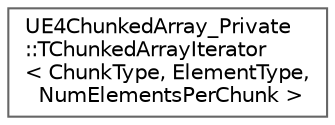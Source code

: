 digraph "Graphical Class Hierarchy"
{
 // INTERACTIVE_SVG=YES
 // LATEX_PDF_SIZE
  bgcolor="transparent";
  edge [fontname=Helvetica,fontsize=10,labelfontname=Helvetica,labelfontsize=10];
  node [fontname=Helvetica,fontsize=10,shape=box,height=0.2,width=0.4];
  rankdir="LR";
  Node0 [id="Node000000",label="UE4ChunkedArray_Private\l::TChunkedArrayIterator\l\< ChunkType, ElementType,\l NumElementsPerChunk \>",height=0.2,width=0.4,color="grey40", fillcolor="white", style="filled",URL="$da/d9a/structUE4ChunkedArray__Private_1_1TChunkedArrayIterator.html",tooltip=" "];
}
